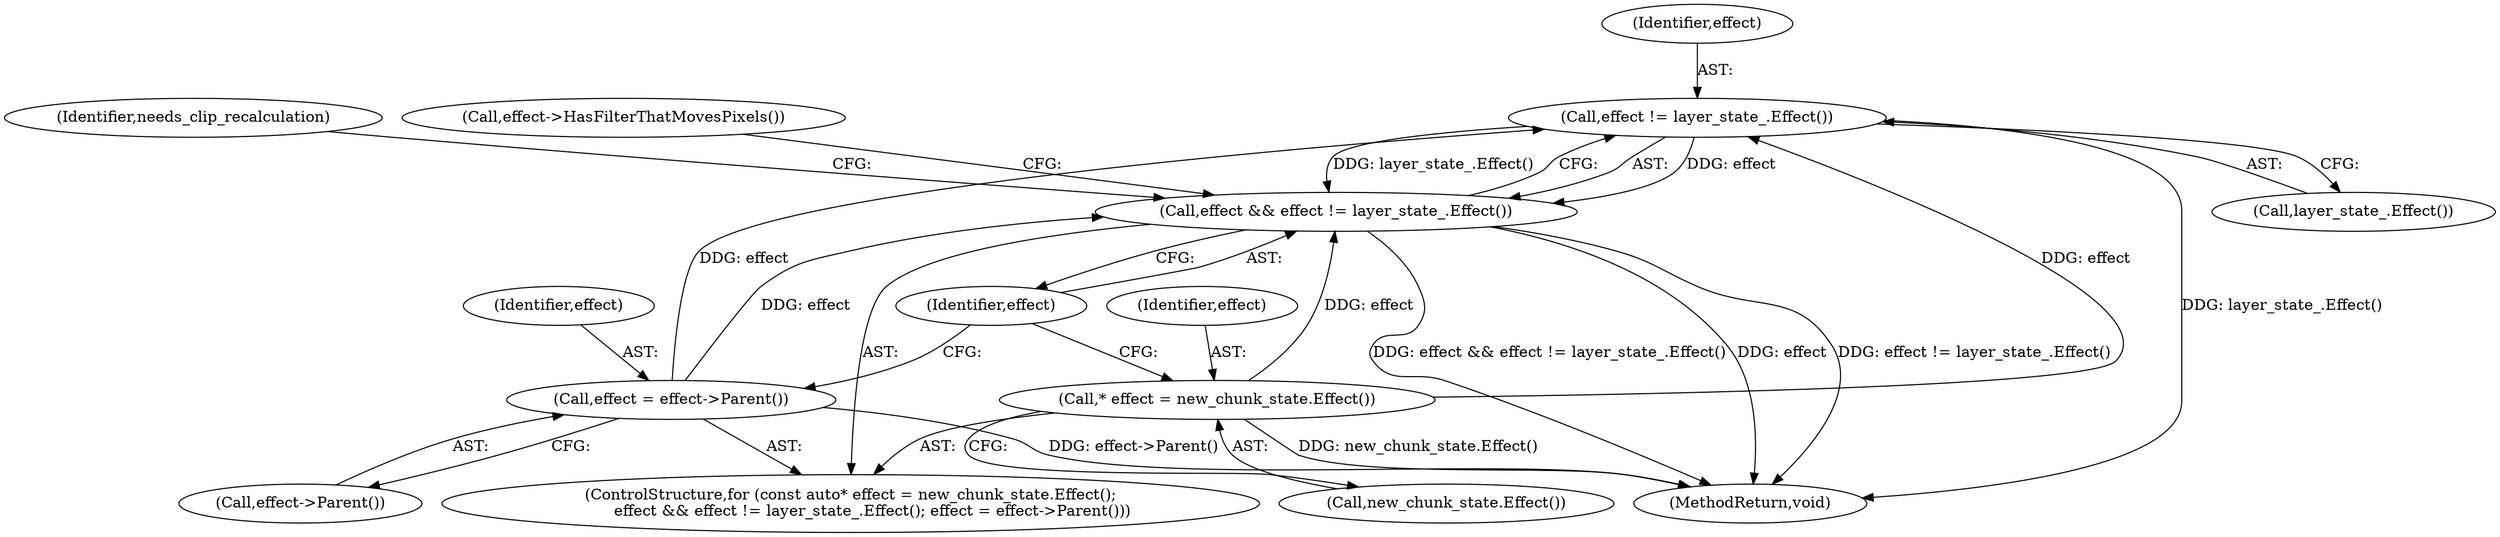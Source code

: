 digraph "0_Chrome_f911e11e7f6b5c0d6f5ee694a9871de6619889f7_17@pointer" {
"1000175" [label="(Call,effect != layer_state_.Effect())"];
"1000178" [label="(Call,effect = effect->Parent())"];
"1000170" [label="(Call,* effect = new_chunk_state.Effect())"];
"1000173" [label="(Call,effect && effect != layer_state_.Effect())"];
"1000191" [label="(Identifier,needs_clip_recalculation)"];
"1000177" [label="(Call,layer_state_.Effect())"];
"1000176" [label="(Identifier,effect)"];
"1000178" [label="(Call,effect = effect->Parent())"];
"1000179" [label="(Identifier,effect)"];
"1000171" [label="(Identifier,effect)"];
"1000175" [label="(Call,effect != layer_state_.Effect())"];
"1000174" [label="(Identifier,effect)"];
"1000172" [label="(Call,new_chunk_state.Effect())"];
"1000170" [label="(Call,* effect = new_chunk_state.Effect())"];
"1000180" [label="(Call,effect->Parent())"];
"1000222" [label="(MethodReturn,void)"];
"1000173" [label="(Call,effect && effect != layer_state_.Effect())"];
"1000183" [label="(Call,effect->HasFilterThatMovesPixels())"];
"1000168" [label="(ControlStructure,for (const auto* effect = new_chunk_state.Effect();\n         effect && effect != layer_state_.Effect(); effect = effect->Parent()))"];
"1000175" -> "1000173"  [label="AST: "];
"1000175" -> "1000177"  [label="CFG: "];
"1000176" -> "1000175"  [label="AST: "];
"1000177" -> "1000175"  [label="AST: "];
"1000173" -> "1000175"  [label="CFG: "];
"1000175" -> "1000222"  [label="DDG: layer_state_.Effect()"];
"1000175" -> "1000173"  [label="DDG: effect"];
"1000175" -> "1000173"  [label="DDG: layer_state_.Effect()"];
"1000178" -> "1000175"  [label="DDG: effect"];
"1000170" -> "1000175"  [label="DDG: effect"];
"1000178" -> "1000168"  [label="AST: "];
"1000178" -> "1000180"  [label="CFG: "];
"1000179" -> "1000178"  [label="AST: "];
"1000180" -> "1000178"  [label="AST: "];
"1000174" -> "1000178"  [label="CFG: "];
"1000178" -> "1000222"  [label="DDG: effect->Parent()"];
"1000178" -> "1000173"  [label="DDG: effect"];
"1000170" -> "1000168"  [label="AST: "];
"1000170" -> "1000172"  [label="CFG: "];
"1000171" -> "1000170"  [label="AST: "];
"1000172" -> "1000170"  [label="AST: "];
"1000174" -> "1000170"  [label="CFG: "];
"1000170" -> "1000222"  [label="DDG: new_chunk_state.Effect()"];
"1000170" -> "1000173"  [label="DDG: effect"];
"1000173" -> "1000168"  [label="AST: "];
"1000173" -> "1000174"  [label="CFG: "];
"1000174" -> "1000173"  [label="AST: "];
"1000183" -> "1000173"  [label="CFG: "];
"1000191" -> "1000173"  [label="CFG: "];
"1000173" -> "1000222"  [label="DDG: effect && effect != layer_state_.Effect()"];
"1000173" -> "1000222"  [label="DDG: effect"];
"1000173" -> "1000222"  [label="DDG: effect != layer_state_.Effect()"];
}
